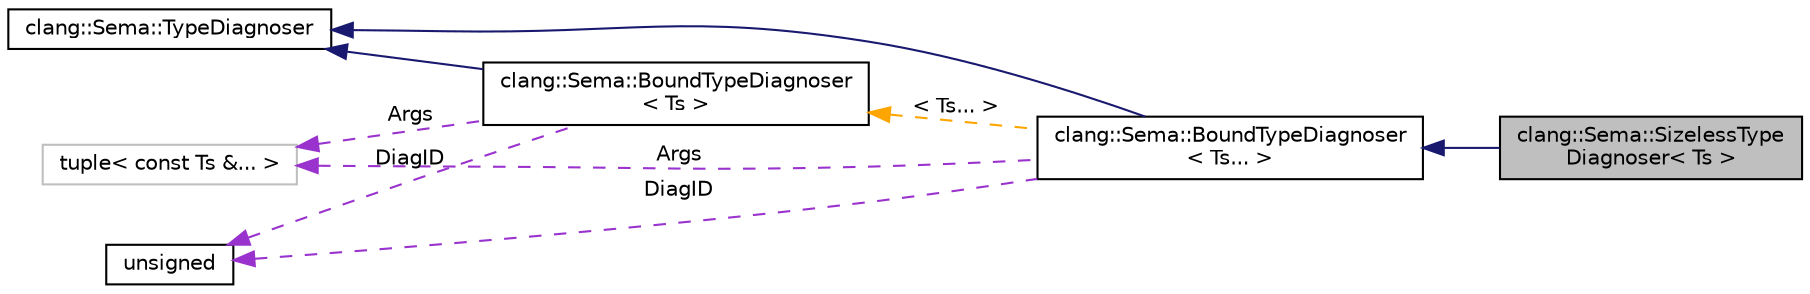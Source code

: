 digraph "clang::Sema::SizelessTypeDiagnoser&lt; Ts &gt;"
{
 // LATEX_PDF_SIZE
  bgcolor="transparent";
  edge [fontname="Helvetica",fontsize="10",labelfontname="Helvetica",labelfontsize="10"];
  node [fontname="Helvetica",fontsize="10",shape=record];
  rankdir="LR";
  Node1 [label="clang::Sema::SizelessType\lDiagnoser\< Ts \>",height=0.2,width=0.4,color="black", fillcolor="grey75", style="filled", fontcolor="black",tooltip="A derivative of BoundTypeDiagnoser for which the diagnostic's type parameter is preceded by a 0/1 enu..."];
  Node2 -> Node1 [dir="back",color="midnightblue",fontsize="10",style="solid",fontname="Helvetica"];
  Node2 [label="clang::Sema::BoundTypeDiagnoser\l\< Ts... \>",height=0.2,width=0.4,color="black",URL="$classclang_1_1Sema_1_1BoundTypeDiagnoser.html",tooltip=" "];
  Node3 -> Node2 [dir="back",color="midnightblue",fontsize="10",style="solid",fontname="Helvetica"];
  Node3 [label="clang::Sema::TypeDiagnoser",height=0.2,width=0.4,color="black",URL="$structclang_1_1Sema_1_1TypeDiagnoser.html",tooltip="Abstract class used to diagnose incomplete types."];
  Node4 -> Node2 [dir="back",color="darkorchid3",fontsize="10",style="dashed",label=" Args" ,fontname="Helvetica"];
  Node4 [label="tuple\< const Ts &... \>",height=0.2,width=0.4,color="grey75",tooltip=" "];
  Node5 -> Node2 [dir="back",color="darkorchid3",fontsize="10",style="dashed",label=" DiagID" ,fontname="Helvetica"];
  Node5 [label="unsigned",height=0.2,width=0.4,color="black",URL="$classunsigned.html",tooltip=" "];
  Node6 -> Node2 [dir="back",color="orange",fontsize="10",style="dashed",label=" \< Ts... \>" ,fontname="Helvetica"];
  Node6 [label="clang::Sema::BoundTypeDiagnoser\l\< Ts \>",height=0.2,width=0.4,color="black",URL="$classclang_1_1Sema_1_1BoundTypeDiagnoser.html",tooltip=" "];
  Node3 -> Node6 [dir="back",color="midnightblue",fontsize="10",style="solid",fontname="Helvetica"];
  Node4 -> Node6 [dir="back",color="darkorchid3",fontsize="10",style="dashed",label=" Args" ,fontname="Helvetica"];
  Node5 -> Node6 [dir="back",color="darkorchid3",fontsize="10",style="dashed",label=" DiagID" ,fontname="Helvetica"];
}
